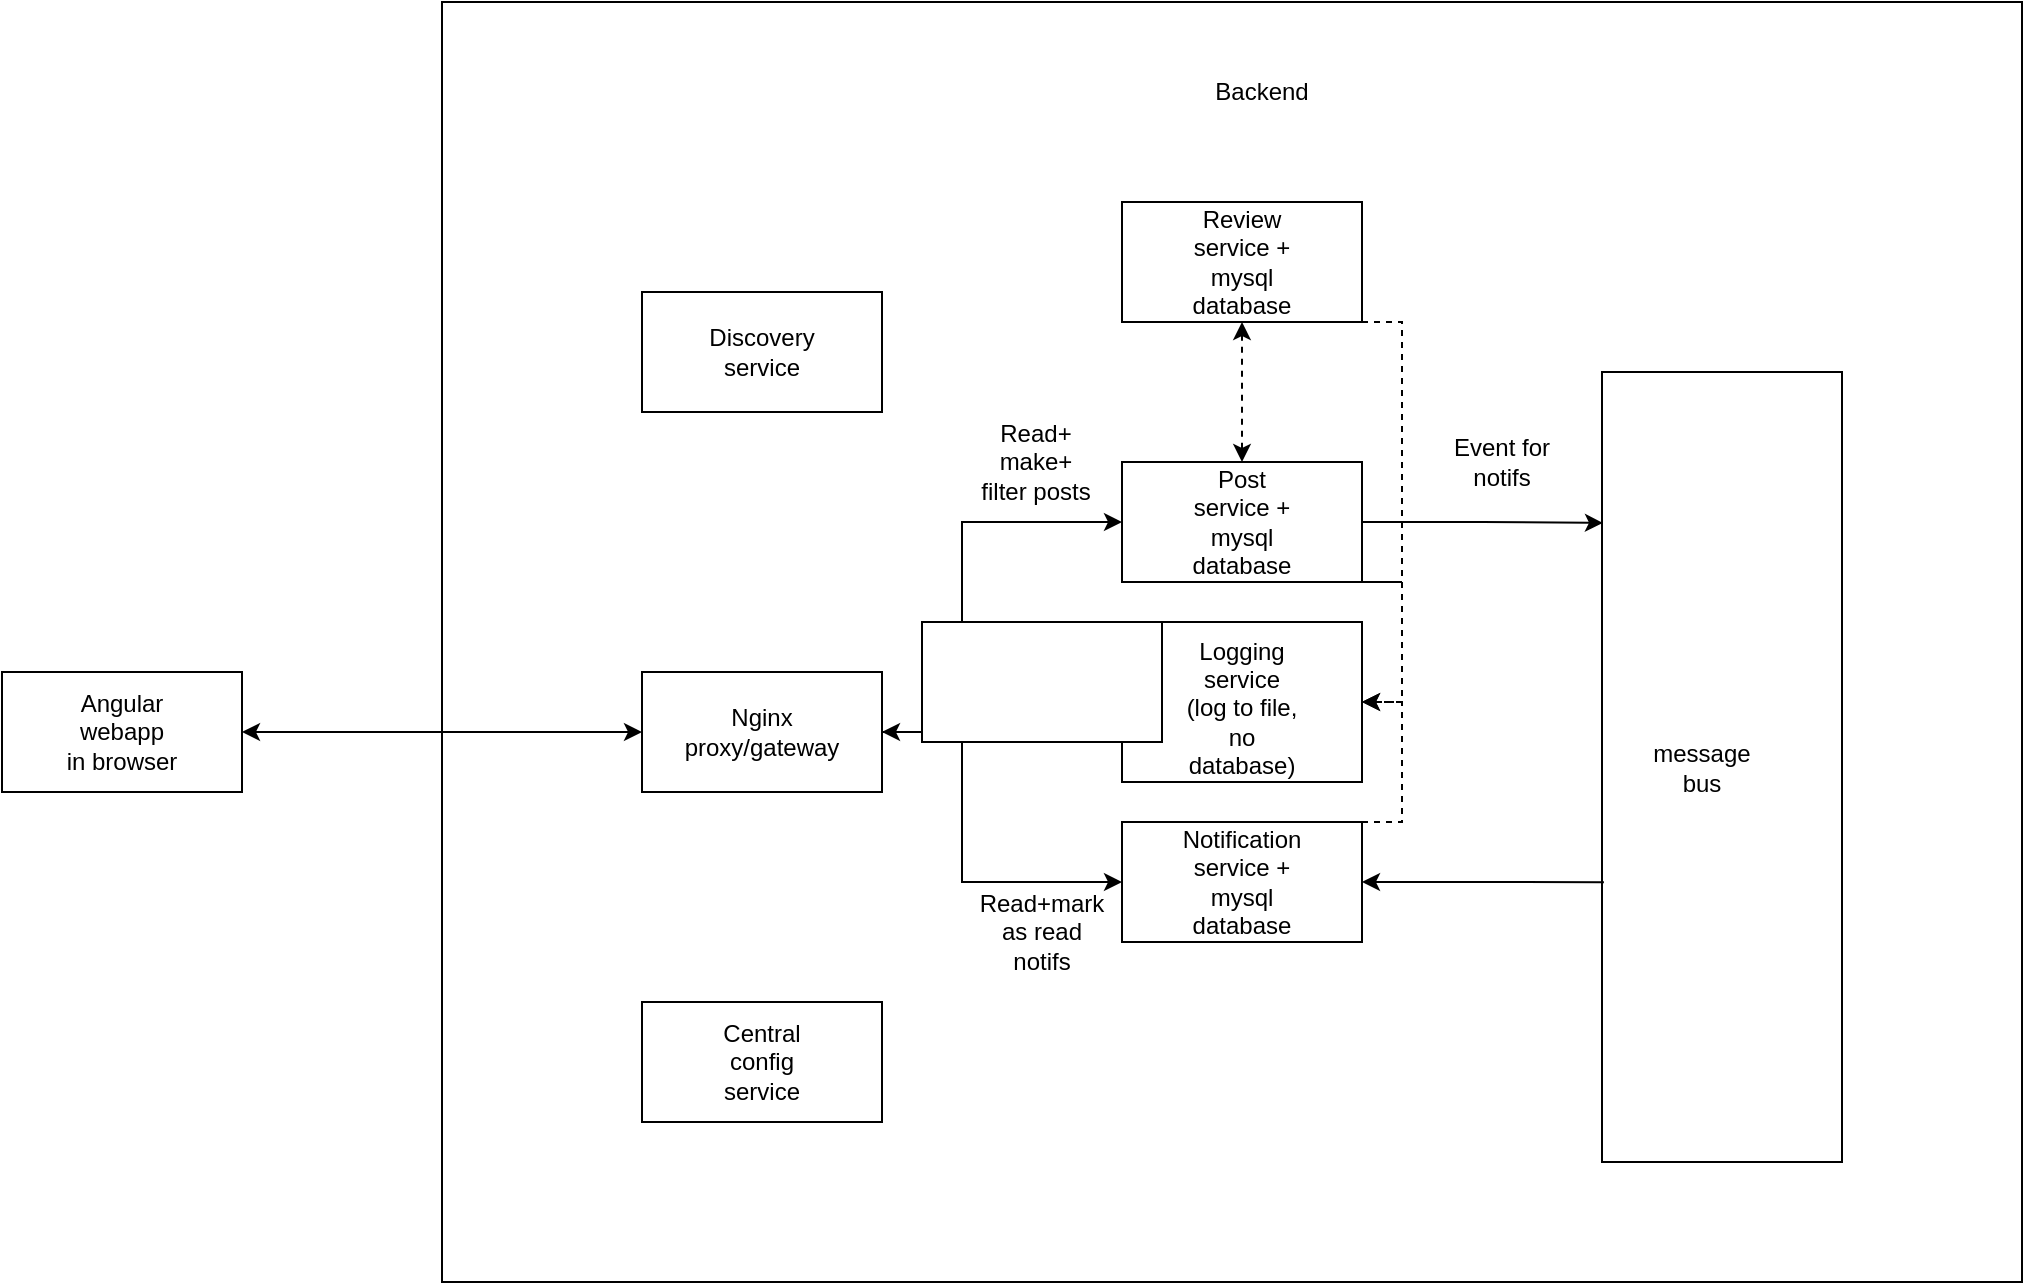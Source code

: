 <mxfile version="24.8.6">
  <diagram name="Pagina-1" id="rx-iDpGyXoqZFEGIbf5L">
    <mxGraphModel dx="1251" dy="2045" grid="1" gridSize="10" guides="1" tooltips="1" connect="1" arrows="1" fold="1" page="1" pageScale="1" pageWidth="827" pageHeight="1169" math="0" shadow="0">
      <root>
        <mxCell id="0" />
        <mxCell id="1" parent="0" />
        <mxCell id="3m38V3VpkpyMnpUfA3VL-22" style="edgeStyle=orthogonalEdgeStyle;rounded=0;orthogonalLoop=1;jettySize=auto;html=1;exitX=1;exitY=0.5;exitDx=0;exitDy=0;entryX=0;entryY=0.5;entryDx=0;entryDy=0;" parent="1" source="3m38V3VpkpyMnpUfA3VL-15" target="3m38V3VpkpyMnpUfA3VL-19" edge="1">
          <mxGeometry relative="1" as="geometry">
            <Array as="points">
              <mxPoint x="760" y="265" />
              <mxPoint x="760" y="340" />
            </Array>
          </mxGeometry>
        </mxCell>
        <mxCell id="3m38V3VpkpyMnpUfA3VL-15" value="" style="rounded=0;whiteSpace=wrap;html=1;" parent="1" vertex="1">
          <mxGeometry x="600" y="235" width="120" height="60" as="geometry" />
        </mxCell>
        <mxCell id="3m38V3VpkpyMnpUfA3VL-16" value="Nginx proxy/gateway" style="text;html=1;align=center;verticalAlign=middle;whiteSpace=wrap;rounded=0;" parent="1" vertex="1">
          <mxGeometry x="630" y="250" width="60" height="30" as="geometry" />
        </mxCell>
        <mxCell id="3m38V3VpkpyMnpUfA3VL-54" style="edgeStyle=orthogonalEdgeStyle;rounded=0;orthogonalLoop=1;jettySize=auto;html=1;exitX=1;exitY=1;exitDx=0;exitDy=0;endArrow=none;endFill=0;" parent="1" source="3m38V3VpkpyMnpUfA3VL-17" edge="1">
          <mxGeometry relative="1" as="geometry">
            <mxPoint x="980" y="190" as="targetPoint" />
          </mxGeometry>
        </mxCell>
        <mxCell id="3m38V3VpkpyMnpUfA3VL-17" value="" style="rounded=0;whiteSpace=wrap;html=1;" parent="1" vertex="1">
          <mxGeometry x="840" y="130" width="120" height="60" as="geometry" />
        </mxCell>
        <mxCell id="3m38V3VpkpyMnpUfA3VL-18" value="Post service + mysql database" style="text;html=1;align=center;verticalAlign=middle;whiteSpace=wrap;rounded=0;" parent="1" vertex="1">
          <mxGeometry x="870" y="145" width="60" height="30" as="geometry" />
        </mxCell>
        <mxCell id="3m38V3VpkpyMnpUfA3VL-55" style="edgeStyle=orthogonalEdgeStyle;rounded=0;orthogonalLoop=1;jettySize=auto;html=1;exitX=1;exitY=0;exitDx=0;exitDy=0;entryX=1;entryY=0.5;entryDx=0;entryDy=0;dashed=1;" parent="1" source="3m38V3VpkpyMnpUfA3VL-19" target="3m38V3VpkpyMnpUfA3VL-37" edge="1">
          <mxGeometry relative="1" as="geometry">
            <Array as="points">
              <mxPoint x="980" y="310" />
              <mxPoint x="980" y="250" />
            </Array>
          </mxGeometry>
        </mxCell>
        <mxCell id="3m38V3VpkpyMnpUfA3VL-19" value="" style="rounded=0;whiteSpace=wrap;html=1;" parent="1" vertex="1">
          <mxGeometry x="840" y="310" width="120" height="60" as="geometry" />
        </mxCell>
        <mxCell id="3m38V3VpkpyMnpUfA3VL-20" value="Notification service + mysql database" style="text;html=1;align=center;verticalAlign=middle;whiteSpace=wrap;rounded=0;" parent="1" vertex="1">
          <mxGeometry x="870" y="325" width="60" height="30" as="geometry" />
        </mxCell>
        <mxCell id="3m38V3VpkpyMnpUfA3VL-26" value="" style="rounded=0;whiteSpace=wrap;html=1;" parent="1" vertex="1">
          <mxGeometry x="1080" y="85" width="120" height="395" as="geometry" />
        </mxCell>
        <mxCell id="3m38V3VpkpyMnpUfA3VL-27" value="message bus" style="text;html=1;align=center;verticalAlign=middle;whiteSpace=wrap;rounded=0;" parent="1" vertex="1">
          <mxGeometry x="1100" y="268" width="60" height="30" as="geometry" />
        </mxCell>
        <mxCell id="3m38V3VpkpyMnpUfA3VL-29" style="edgeStyle=orthogonalEdgeStyle;rounded=0;orthogonalLoop=1;jettySize=auto;html=1;exitX=1;exitY=0.5;exitDx=0;exitDy=0;entryX=0.004;entryY=0.191;entryDx=0;entryDy=0;entryPerimeter=0;" parent="1" source="3m38V3VpkpyMnpUfA3VL-17" target="3m38V3VpkpyMnpUfA3VL-26" edge="1">
          <mxGeometry relative="1" as="geometry" />
        </mxCell>
        <mxCell id="3m38V3VpkpyMnpUfA3VL-30" style="edgeStyle=orthogonalEdgeStyle;rounded=0;orthogonalLoop=1;jettySize=auto;html=1;exitX=1;exitY=0.5;exitDx=0;exitDy=0;entryX=0.008;entryY=0.646;entryDx=0;entryDy=0;entryPerimeter=0;startArrow=classic;startFill=1;endArrow=none;endFill=0;" parent="1" source="3m38V3VpkpyMnpUfA3VL-19" target="3m38V3VpkpyMnpUfA3VL-26" edge="1">
          <mxGeometry relative="1" as="geometry" />
        </mxCell>
        <mxCell id="3m38V3VpkpyMnpUfA3VL-31" value="" style="rounded=0;whiteSpace=wrap;html=1;" parent="1" vertex="1">
          <mxGeometry x="600" y="400" width="120" height="60" as="geometry" />
        </mxCell>
        <mxCell id="3m38V3VpkpyMnpUfA3VL-32" value="Central config&lt;div&gt;service&lt;/div&gt;" style="text;html=1;align=center;verticalAlign=middle;whiteSpace=wrap;rounded=0;" parent="1" vertex="1">
          <mxGeometry x="630" y="415" width="60" height="30" as="geometry" />
        </mxCell>
        <mxCell id="3m38V3VpkpyMnpUfA3VL-33" value="" style="rounded=0;whiteSpace=wrap;html=1;" parent="1" vertex="1">
          <mxGeometry x="280" y="235" width="120" height="60" as="geometry" />
        </mxCell>
        <mxCell id="3m38V3VpkpyMnpUfA3VL-34" value="Angular webapp&lt;div&gt;in browser&lt;/div&gt;" style="text;html=1;align=center;verticalAlign=middle;whiteSpace=wrap;rounded=0;" parent="1" vertex="1">
          <mxGeometry x="310" y="240" width="60" height="50" as="geometry" />
        </mxCell>
        <mxCell id="3m38V3VpkpyMnpUfA3VL-35" value="" style="endArrow=classic;startArrow=classic;html=1;rounded=0;exitX=1;exitY=0.5;exitDx=0;exitDy=0;entryX=0;entryY=0.5;entryDx=0;entryDy=0;" parent="1" source="3m38V3VpkpyMnpUfA3VL-33" target="3m38V3VpkpyMnpUfA3VL-15" edge="1">
          <mxGeometry width="50" height="50" relative="1" as="geometry">
            <mxPoint x="430" y="290" as="sourcePoint" />
            <mxPoint x="480" y="240" as="targetPoint" />
          </mxGeometry>
        </mxCell>
        <mxCell id="3m38V3VpkpyMnpUfA3VL-37" value="" style="rounded=0;whiteSpace=wrap;html=1;" parent="1" vertex="1">
          <mxGeometry x="840" y="210" width="120" height="80" as="geometry" />
        </mxCell>
        <mxCell id="3m38V3VpkpyMnpUfA3VL-39" value="Logging service (log to file, no database)" style="text;html=1;align=center;verticalAlign=middle;whiteSpace=wrap;rounded=0;" parent="1" vertex="1">
          <mxGeometry x="870" y="238" width="60" height="30" as="geometry" />
        </mxCell>
        <mxCell id="3m38V3VpkpyMnpUfA3VL-42" value="Event for notifs" style="text;html=1;align=center;verticalAlign=middle;whiteSpace=wrap;rounded=0;" parent="1" vertex="1">
          <mxGeometry x="1000" y="115" width="60" height="30" as="geometry" />
        </mxCell>
        <mxCell id="3m38V3VpkpyMnpUfA3VL-43" value="Read+&lt;span style=&quot;background-color: initial;&quot;&gt;mark as read notifs&lt;/span&gt;" style="text;html=1;align=center;verticalAlign=middle;whiteSpace=wrap;rounded=0;" parent="1" vertex="1">
          <mxGeometry x="770" y="350" width="60" height="30" as="geometry" />
        </mxCell>
        <mxCell id="3m38V3VpkpyMnpUfA3VL-44" value="" style="edgeStyle=orthogonalEdgeStyle;rounded=0;orthogonalLoop=1;jettySize=auto;html=1;exitX=1;exitY=0.5;exitDx=0;exitDy=0;entryX=0;entryY=0.5;entryDx=0;entryDy=0;startArrow=classic;startFill=1;" parent="1" source="3m38V3VpkpyMnpUfA3VL-15" target="3m38V3VpkpyMnpUfA3VL-17" edge="1">
          <mxGeometry relative="1" as="geometry">
            <mxPoint x="720" y="265" as="sourcePoint" />
            <mxPoint x="840" y="160" as="targetPoint" />
            <Array as="points">
              <mxPoint x="760" y="265" />
              <mxPoint x="760" y="160" />
            </Array>
          </mxGeometry>
        </mxCell>
        <mxCell id="3m38V3VpkpyMnpUfA3VL-41" value="Read+&lt;div&gt;make+&lt;/div&gt;&lt;div&gt;filter posts&lt;br&gt;&lt;/div&gt;" style="text;html=1;align=center;verticalAlign=middle;whiteSpace=wrap;rounded=0;" parent="1" vertex="1">
          <mxGeometry x="767" y="115" width="60" height="30" as="geometry" />
        </mxCell>
        <mxCell id="3m38V3VpkpyMnpUfA3VL-52" style="edgeStyle=orthogonalEdgeStyle;rounded=0;orthogonalLoop=1;jettySize=auto;html=1;exitX=0.5;exitY=1;exitDx=0;exitDy=0;entryX=0.5;entryY=0;entryDx=0;entryDy=0;startArrow=classic;startFill=1;dashed=1;" parent="1" source="3m38V3VpkpyMnpUfA3VL-47" target="3m38V3VpkpyMnpUfA3VL-17" edge="1">
          <mxGeometry relative="1" as="geometry" />
        </mxCell>
        <mxCell id="3m38V3VpkpyMnpUfA3VL-53" style="edgeStyle=orthogonalEdgeStyle;rounded=0;orthogonalLoop=1;jettySize=auto;html=1;exitX=1;exitY=1;exitDx=0;exitDy=0;entryX=1;entryY=0.5;entryDx=0;entryDy=0;dashed=1;" parent="1" source="3m38V3VpkpyMnpUfA3VL-47" target="3m38V3VpkpyMnpUfA3VL-37" edge="1">
          <mxGeometry relative="1" as="geometry">
            <Array as="points">
              <mxPoint x="980" y="60" />
              <mxPoint x="980" y="250" />
            </Array>
          </mxGeometry>
        </mxCell>
        <mxCell id="3m38V3VpkpyMnpUfA3VL-47" value="" style="rounded=0;whiteSpace=wrap;html=1;" parent="1" vertex="1">
          <mxGeometry x="840" width="120" height="60" as="geometry" />
        </mxCell>
        <mxCell id="3m38V3VpkpyMnpUfA3VL-51" value="Review service + mysql database" style="text;html=1;align=center;verticalAlign=middle;whiteSpace=wrap;rounded=0;" parent="1" vertex="1">
          <mxGeometry x="870" y="15" width="60" height="30" as="geometry" />
        </mxCell>
        <mxCell id="3m38V3VpkpyMnpUfA3VL-56" value="" style="rounded=0;whiteSpace=wrap;html=1;" parent="1" vertex="1">
          <mxGeometry x="600" y="45" width="120" height="60" as="geometry" />
        </mxCell>
        <mxCell id="3m38V3VpkpyMnpUfA3VL-57" value="Discovery service" style="text;html=1;align=center;verticalAlign=middle;whiteSpace=wrap;rounded=0;" parent="1" vertex="1">
          <mxGeometry x="630" y="60" width="60" height="30" as="geometry" />
        </mxCell>
        <mxCell id="FF4pbCyHfgO9_Jb1nytP-1" value="" style="rounded=0;whiteSpace=wrap;html=1;" parent="1" vertex="1">
          <mxGeometry x="740" y="210" width="120" height="60" as="geometry" />
        </mxCell>
        <mxCell id="FF4pbCyHfgO9_Jb1nytP-2" value="" style="rounded=0;whiteSpace=wrap;html=1;fillColor=none;" parent="1" vertex="1">
          <mxGeometry x="500" y="-100" width="790" height="640" as="geometry" />
        </mxCell>
        <mxCell id="FF4pbCyHfgO9_Jb1nytP-3" value="Backend" style="text;html=1;align=center;verticalAlign=middle;whiteSpace=wrap;rounded=0;" parent="1" vertex="1">
          <mxGeometry x="880" y="-70" width="60" height="30" as="geometry" />
        </mxCell>
      </root>
    </mxGraphModel>
  </diagram>
</mxfile>
